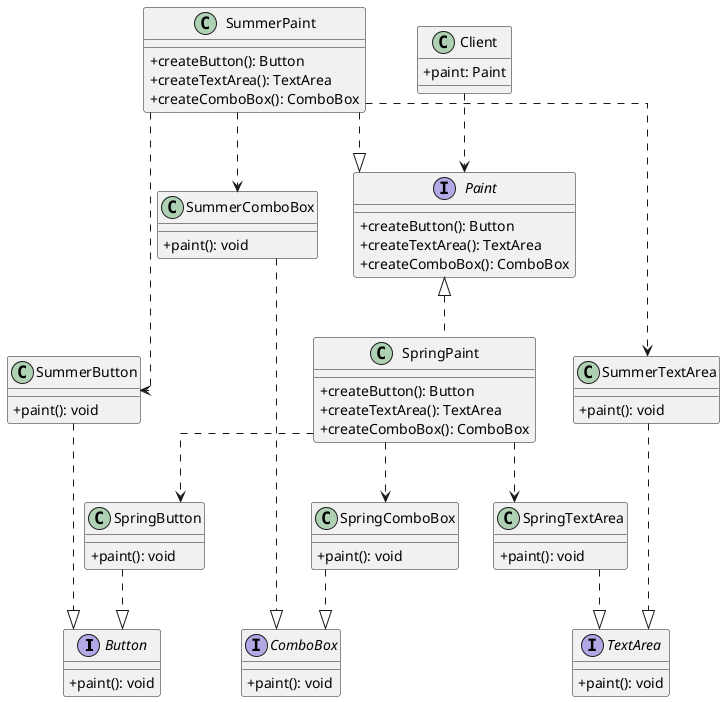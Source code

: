 @startuml
'https://plantuml.com/class-diagram

skinparam classAttributeIconSize 0
skinparam linetype ortho

Interface Button{
+ paint(): void
}

Interface TextArea{
+ paint(): void
}

Interface ComboBox{
+ paint(): void
}

Class SpringButton{
+ paint(): void
}

Class SpringTextArea{
+ paint(): void
}

Class SpringComboBox{
+ paint(): void
}

Class SummerButton{
+ paint(): void
}

Class SummerTextArea{
+ paint(): void
}

Class SummerComboBox{
+ paint(): void
}


Interface Paint{
+ createButton(): Button
+ createTextArea(): TextArea
+ createComboBox(): ComboBox
}

Class SpringPaint{
+ createButton(): Button
+ createTextArea(): TextArea
+ createComboBox(): ComboBox
}

Class SummerPaint{
+ createButton(): Button
+ createTextArea(): TextArea
+ createComboBox(): ComboBox
}

Class Client{
+ paint: Paint
}

SpringPaint .up.|> Paint
SummerPaint .down.|> Paint

SpringButton .down.|> Button
SummerButton .down.|> Button

SpringTextArea .down.|> TextArea
SummerTextArea .down.|> TextArea

SpringComboBox .down.|> ComboBox
SummerComboBox .down.|> ComboBox

SpringPaint .down.> SpringButton
SpringPaint .down.> SpringTextArea
SpringPaint .down.> SpringComboBox

SummerPaint .down.> SummerButton
SummerPaint .down.> SummerTextArea
SummerPaint .down.> SummerComboBox

Client ..> Paint




@enduml